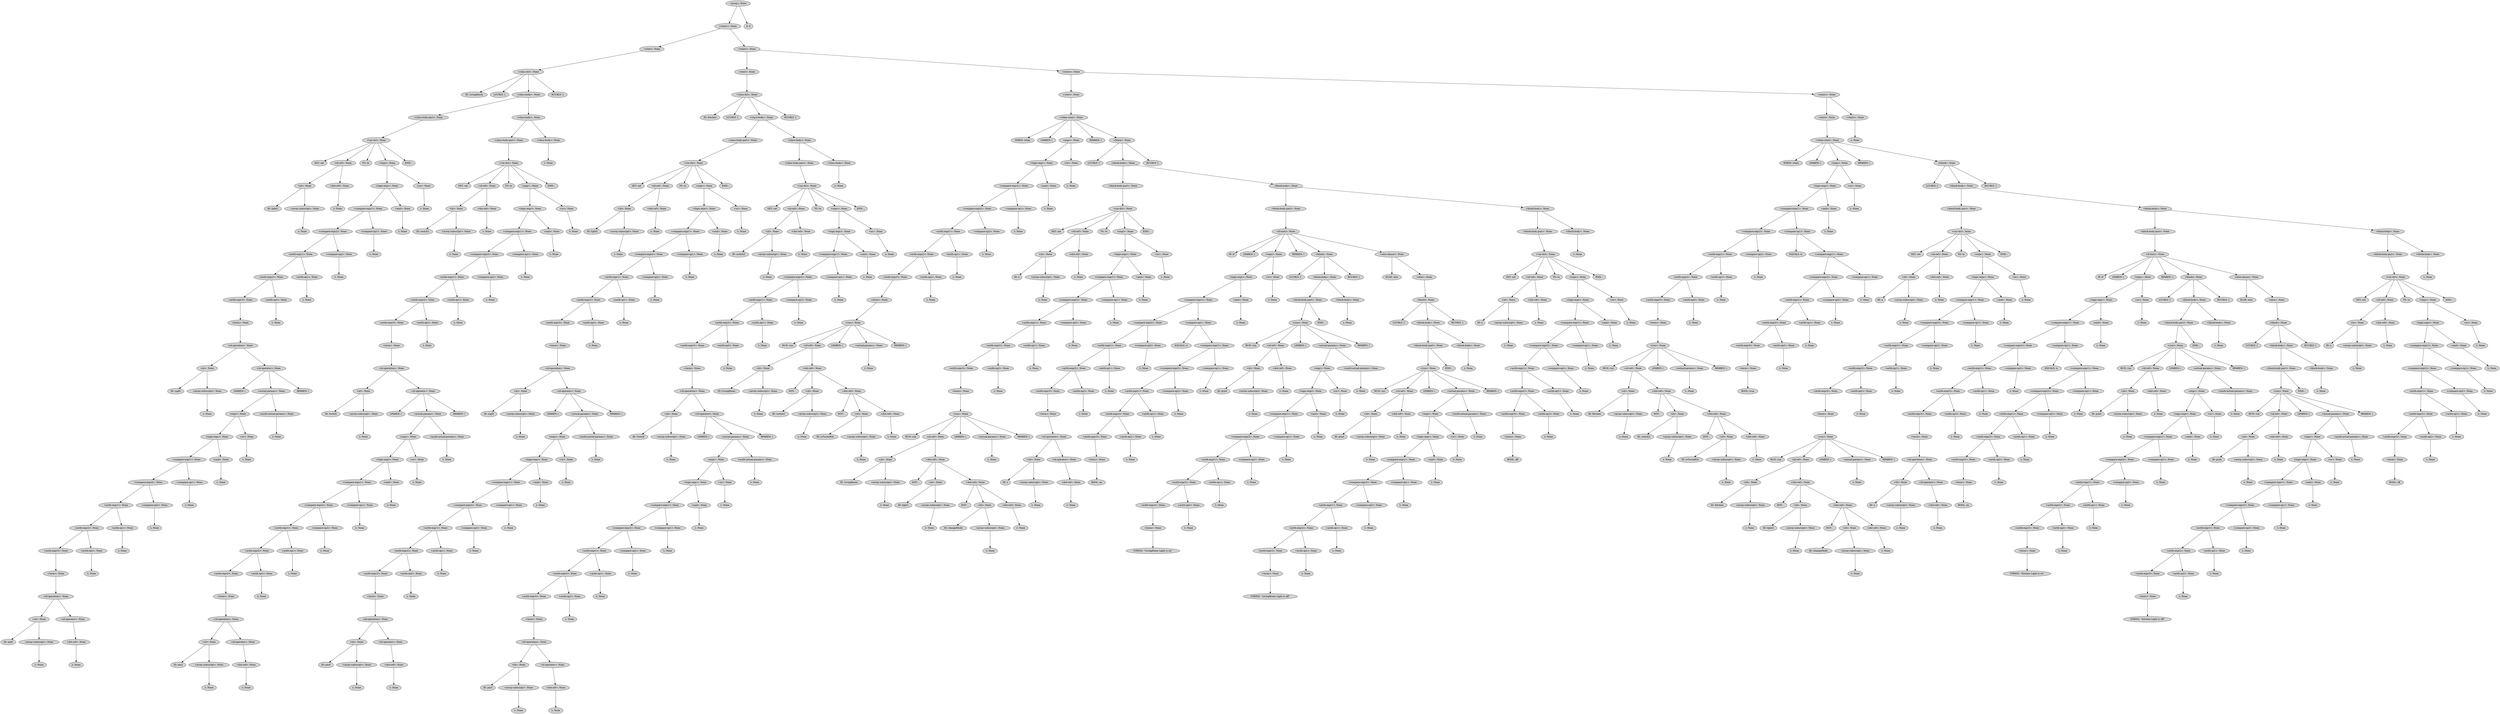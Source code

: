 digraph G {
	graph [ranksep=1.5 ratio=fill]
	node [style=filled]
	overlap=false
	3088857 [label="<prog>: None"]
	3088877 [label="<stmts>: None"]
	3088857 -> 3088877
	3088891 [label="<stmt>: None"]
	3088877 -> 3088891
	3088883 [label="<class-dcl>: None"]
	3088891 -> 3088883
	3088889 [label="ID: LivingRoom"]
	3088883 -> 3088889
	3088885 [label="LCURLY: {"]
	3088883 -> 3088885
	3088873 [label="<class-body>: None"]
	3088883 -> 3088873
	3090693 [label="<class-body-part>: None"]
	3088873 -> 3090693
	3090697 [label="<var-dcl>: None"]
	3090693 -> 3090697
	3090699 [label="SET: set"]
	3090697 -> 3090699
	3090701 [label="<id-ref>: None"]
	3090697 -> 3090701
	3090711 [label="<id>: None"]
	3090701 -> 3090711
	3090715 [label="ID: light1"]
	3090711 -> 3090715
	3090717 [label="<array-subscript>: None"]
	3090711 -> 3090717
	3090719 [label="λ: None"]
	3090717 -> 3090719
	3090713 [label="<dot-ref>: None"]
	3090701 -> 3090713
	3090721 [label="λ: None"]
	3090713 -> 3090721
	3090703 [label="TO: to"]
	3090697 -> 3090703
	3090705 [label="<expr>: None"]
	3090697 -> 3090705
	3090723 [label="<logic-expr>: None"]
	3090705 -> 3090723
	3090727 [label="<compare-expr1>: None"]
	3090723 -> 3090727
	3090731 [label="<compare-expr2>: None"]
	3090727 -> 3090731
	3090735 [label="<arith-expr1>: None"]
	3090731 -> 3090735
	3090739 [label="<arith-expr2>: None"]
	3090735 -> 3090739
	3090743 [label="<arith-expr3>: None"]
	3090739 -> 3090743
	3090747 [label="<term>: None"]
	3090743 -> 3090747
	3090749 [label="<id-operation>: None"]
	3090747 -> 3090749
	3090751 [label="<id>: None"]
	3090749 -> 3090751
	3090755 [label="ID: Light"]
	3090751 -> 3090755
	3090757 [label="<array-subscript>: None"]
	3090751 -> 3090757
	3090759 [label="λ: None"]
	3090757 -> 3090759
	3090753 [label="<id-operator>: None"]
	3090749 -> 3090753
	3090761 [label="LPAREN: ("]
	3090753 -> 3090761
	3090763 [label="<actual-params>: None"]
	3090753 -> 3090763
	3090767 [label="<expr>: None"]
	3090763 -> 3090767
	3090771 [label="<logic-expr>: None"]
	3090767 -> 3090771
	3090775 [label="<compare-expr1>: None"]
	3090771 -> 3090775
	3090779 [label="<compare-expr2>: None"]
	3090775 -> 3090779
	3090783 [label="<arith-expr1>: None"]
	3090779 -> 3090783
	3090787 [label="<arith-expr2>: None"]
	3090783 -> 3090787
	3090791 [label="<arith-expr3>: None"]
	3090787 -> 3090791
	3090795 [label="<term>: None"]
	3090791 -> 3090795
	3090797 [label="<id-operation>: None"]
	3090795 -> 3090797
	3090799 [label="<id>: None"]
	3090797 -> 3090799
	3090803 [label="ID: pin8"]
	3090799 -> 3090803
	3090805 [label="<array-subscript>: None"]
	3090799 -> 3090805
	3090807 [label="λ: None"]
	3090805 -> 3090807
	3090801 [label="<id-operator>: None"]
	3090797 -> 3090801
	3090809 [label="<dot-ref>: None"]
	3090801 -> 3090809
	3090811 [label="λ: None"]
	3090809 -> 3090811
	3090793 [label="<arith-op2>: None"]
	3090787 -> 3090793
	3090813 [label="λ: None"]
	3090793 -> 3090813
	3090789 [label="<arith-op1>: None"]
	3090783 -> 3090789
	3090815 [label="λ: None"]
	3090789 -> 3090815
	3090785 [label="<compare-op2>: None"]
	3090779 -> 3090785
	3090817 [label="λ: None"]
	3090785 -> 3090817
	3090781 [label="<compare-op1>: None"]
	3090775 -> 3090781
	3090819 [label="λ: None"]
	3090781 -> 3090819
	3090777 [label="<and>: None"]
	3090771 -> 3090777
	3090821 [label="λ: None"]
	3090777 -> 3090821
	3090773 [label="<or>: None"]
	3090767 -> 3090773
	3090823 [label="λ: None"]
	3090773 -> 3090823
	3090769 [label="<multi-actual-params>: None"]
	3090763 -> 3090769
	3090825 [label="λ: None"]
	3090769 -> 3090825
	3090765 [label="RPAREN: )"]
	3090753 -> 3090765
	3090745 [label="<arith-op2>: None"]
	3090739 -> 3090745
	3090827 [label="λ: None"]
	3090745 -> 3090827
	3090741 [label="<arith-op1>: None"]
	3090735 -> 3090741
	3090829 [label="λ: None"]
	3090741 -> 3090829
	3090737 [label="<compare-op2>: None"]
	3090731 -> 3090737
	3090831 [label="λ: None"]
	3090737 -> 3090831
	3090733 [label="<compare-op1>: None"]
	3090727 -> 3090733
	3090833 [label="λ: None"]
	3090733 -> 3090833
	3090729 [label="<and>: None"]
	3090723 -> 3090729
	3090835 [label="λ: None"]
	3090729 -> 3090835
	3090725 [label="<or>: None"]
	3090705 -> 3090725
	3090837 [label="λ: None"]
	3090725 -> 3090837
	3090707 [label="END: ;"]
	3090697 -> 3090707
	3090695 [label="<class-body>: None"]
	3088873 -> 3090695
	3090839 [label="<class-body-part>: None"]
	3090695 -> 3090839
	3090843 [label="<var-dcl>: None"]
	3090839 -> 3090843
	3090845 [label="SET: set"]
	3090843 -> 3090845
	3090847 [label="<id-ref>: None"]
	3090843 -> 3090847
	3090857 [label="<id>: None"]
	3090847 -> 3090857
	3090861 [label="ID: switch1"]
	3090857 -> 3090861
	3090863 [label="<array-subscript>: None"]
	3090857 -> 3090863
	3090865 [label="λ: None"]
	3090863 -> 3090865
	3090859 [label="<dot-ref>: None"]
	3090847 -> 3090859
	3090867 [label="λ: None"]
	3090859 -> 3090867
	3090849 [label="TO: to"]
	3090843 -> 3090849
	3090851 [label="<expr>: None"]
	3090843 -> 3090851
	3090869 [label="<logic-expr>: None"]
	3090851 -> 3090869
	3090873 [label="<compare-expr1>: None"]
	3090869 -> 3090873
	3090877 [label="<compare-expr2>: None"]
	3090873 -> 3090877
	3090881 [label="<arith-expr1>: None"]
	3090877 -> 3090881
	3090885 [label="<arith-expr2>: None"]
	3090881 -> 3090885
	3090889 [label="<arith-expr3>: None"]
	3090885 -> 3090889
	3090893 [label="<term>: None"]
	3090889 -> 3090893
	3090895 [label="<id-operation>: None"]
	3090893 -> 3090895
	3090897 [label="<id>: None"]
	3090895 -> 3090897
	3090901 [label="ID: Switch"]
	3090897 -> 3090901
	3090903 [label="<array-subscript>: None"]
	3090897 -> 3090903
	3090905 [label="λ: None"]
	3090903 -> 3090905
	3090899 [label="<id-operator>: None"]
	3090895 -> 3090899
	3090907 [label="LPAREN: ("]
	3090899 -> 3090907
	3090909 [label="<actual-params>: None"]
	3090899 -> 3090909
	3090913 [label="<expr>: None"]
	3090909 -> 3090913
	3090917 [label="<logic-expr>: None"]
	3090913 -> 3090917
	3090921 [label="<compare-expr1>: None"]
	3090917 -> 3090921
	3090925 [label="<compare-expr2>: None"]
	3090921 -> 3090925
	3090929 [label="<arith-expr1>: None"]
	3090925 -> 3090929
	3090933 [label="<arith-expr2>: None"]
	3090929 -> 3090933
	3090937 [label="<arith-expr3>: None"]
	3090933 -> 3090937
	3090941 [label="<term>: None"]
	3090937 -> 3090941
	3090943 [label="<id-operation>: None"]
	3090941 -> 3090943
	3092483 [label="<id>: None"]
	3090943 -> 3092483
	3092487 [label="ID: pin2"]
	3092483 -> 3092487
	3092489 [label="<array-subscript>: None"]
	3092483 -> 3092489
	3092491 [label="λ: None"]
	3092489 -> 3092491
	3092485 [label="<id-operator>: None"]
	3090943 -> 3092485
	3092493 [label="<dot-ref>: None"]
	3092485 -> 3092493
	3092495 [label="λ: None"]
	3092493 -> 3092495
	3090939 [label="<arith-op2>: None"]
	3090933 -> 3090939
	3092497 [label="λ: None"]
	3090939 -> 3092497
	3090935 [label="<arith-op1>: None"]
	3090929 -> 3090935
	3092499 [label="λ: None"]
	3090935 -> 3092499
	3090931 [label="<compare-op2>: None"]
	3090925 -> 3090931
	3092501 [label="λ: None"]
	3090931 -> 3092501
	3090927 [label="<compare-op1>: None"]
	3090921 -> 3090927
	3092503 [label="λ: None"]
	3090927 -> 3092503
	3090923 [label="<and>: None"]
	3090917 -> 3090923
	3092505 [label="λ: None"]
	3090923 -> 3092505
	3090919 [label="<or>: None"]
	3090913 -> 3090919
	3092507 [label="λ: None"]
	3090919 -> 3092507
	3090915 [label="<multi-actual-params>: None"]
	3090909 -> 3090915
	3092509 [label="λ: None"]
	3090915 -> 3092509
	3090911 [label="RPAREN: )"]
	3090899 -> 3090911
	3090891 [label="<arith-op2>: None"]
	3090885 -> 3090891
	3092511 [label="λ: None"]
	3090891 -> 3092511
	3090887 [label="<arith-op1>: None"]
	3090881 -> 3090887
	3092513 [label="λ: None"]
	3090887 -> 3092513
	3090883 [label="<compare-op2>: None"]
	3090877 -> 3090883
	3092515 [label="λ: None"]
	3090883 -> 3092515
	3090879 [label="<compare-op1>: None"]
	3090873 -> 3090879
	3092517 [label="λ: None"]
	3090879 -> 3092517
	3090875 [label="<and>: None"]
	3090869 -> 3090875
	3092519 [label="λ: None"]
	3090875 -> 3092519
	3090871 [label="<or>: None"]
	3090851 -> 3090871
	3092521 [label="λ: None"]
	3090871 -> 3092521
	3090853 [label="END: ;"]
	3090843 -> 3090853
	3090841 [label="<class-body>: None"]
	3090695 -> 3090841
	3092523 [label="λ: None"]
	3090841 -> 3092523
	3090691 [label="RCURLY: }"]
	3088883 -> 3090691
	3088871 [label="<stmts>: None"]
	3088877 -> 3088871
	3092525 [label="<stmt>: None"]
	3088871 -> 3092525
	3092529 [label="<class-dcl>: None"]
	3092525 -> 3092529
	3092531 [label="ID: Kitchen"]
	3092529 -> 3092531
	3092533 [label="LCURLY: {"]
	3092529 -> 3092533
	3092535 [label="<class-body>: None"]
	3092529 -> 3092535
	3092539 [label="<class-body-part>: None"]
	3092535 -> 3092539
	3092543 [label="<var-dcl>: None"]
	3092539 -> 3092543
	3092545 [label="SET: set"]
	3092543 -> 3092545
	3092547 [label="<id-ref>: None"]
	3092543 -> 3092547
	3092557 [label="<id>: None"]
	3092547 -> 3092557
	3092561 [label="ID: light2"]
	3092557 -> 3092561
	3092563 [label="<array-subscript>: None"]
	3092557 -> 3092563
	3092565 [label="λ: None"]
	3092563 -> 3092565
	3092559 [label="<dot-ref>: None"]
	3092547 -> 3092559
	3092567 [label="λ: None"]
	3092559 -> 3092567
	3092549 [label="TO: to"]
	3092543 -> 3092549
	3092551 [label="<expr>: None"]
	3092543 -> 3092551
	3092569 [label="<logic-expr>: None"]
	3092551 -> 3092569
	3092573 [label="<compare-expr1>: None"]
	3092569 -> 3092573
	3092577 [label="<compare-expr2>: None"]
	3092573 -> 3092577
	3092581 [label="<arith-expr1>: None"]
	3092577 -> 3092581
	3092585 [label="<arith-expr2>: None"]
	3092581 -> 3092585
	3092589 [label="<arith-expr3>: None"]
	3092585 -> 3092589
	3092593 [label="<term>: None"]
	3092589 -> 3092593
	3092595 [label="<id-operation>: None"]
	3092593 -> 3092595
	3092597 [label="<id>: None"]
	3092595 -> 3092597
	3092601 [label="ID: Light"]
	3092597 -> 3092601
	3092603 [label="<array-subscript>: None"]
	3092597 -> 3092603
	3092605 [label="λ: None"]
	3092603 -> 3092605
	3092599 [label="<id-operator>: None"]
	3092595 -> 3092599
	3092607 [label="LPAREN: ("]
	3092599 -> 3092607
	3092609 [label="<actual-params>: None"]
	3092599 -> 3092609
	3092613 [label="<expr>: None"]
	3092609 -> 3092613
	3092617 [label="<logic-expr>: None"]
	3092613 -> 3092617
	3092621 [label="<compare-expr1>: None"]
	3092617 -> 3092621
	3092625 [label="<compare-expr2>: None"]
	3092621 -> 3092625
	3092629 [label="<arith-expr1>: None"]
	3092625 -> 3092629
	3092633 [label="<arith-expr2>: None"]
	3092629 -> 3092633
	3092637 [label="<arith-expr3>: None"]
	3092633 -> 3092637
	3092641 [label="<term>: None"]
	3092637 -> 3092641
	3092643 [label="<id-operation>: None"]
	3092641 -> 3092643
	3092645 [label="<id>: None"]
	3092643 -> 3092645
	3092649 [label="ID: pin9"]
	3092645 -> 3092649
	3092651 [label="<array-subscript>: None"]
	3092645 -> 3092651
	3092653 [label="λ: None"]
	3092651 -> 3092653
	3092647 [label="<id-operator>: None"]
	3092643 -> 3092647
	3092655 [label="<dot-ref>: None"]
	3092647 -> 3092655
	3092657 [label="λ: None"]
	3092655 -> 3092657
	3092639 [label="<arith-op2>: None"]
	3092633 -> 3092639
	3092659 [label="λ: None"]
	3092639 -> 3092659
	3092635 [label="<arith-op1>: None"]
	3092629 -> 3092635
	3092661 [label="λ: None"]
	3092635 -> 3092661
	3092631 [label="<compare-op2>: None"]
	3092625 -> 3092631
	3092663 [label="λ: None"]
	3092631 -> 3092663
	3092627 [label="<compare-op1>: None"]
	3092621 -> 3092627
	3092665 [label="λ: None"]
	3092627 -> 3092665
	3092623 [label="<and>: None"]
	3092617 -> 3092623
	3092667 [label="λ: None"]
	3092623 -> 3092667
	3092619 [label="<or>: None"]
	3092613 -> 3092619
	3092669 [label="λ: None"]
	3092619 -> 3092669
	3092615 [label="<multi-actual-params>: None"]
	3092609 -> 3092615
	3092671 [label="λ: None"]
	3092615 -> 3092671
	3092611 [label="RPAREN: )"]
	3092599 -> 3092611
	3092591 [label="<arith-op2>: None"]
	3092585 -> 3092591
	3092673 [label="λ: None"]
	3092591 -> 3092673
	3092587 [label="<arith-op1>: None"]
	3092581 -> 3092587
	3092675 [label="λ: None"]
	3092587 -> 3092675
	3092583 [label="<compare-op2>: None"]
	3092577 -> 3092583
	3092677 [label="λ: None"]
	3092583 -> 3092677
	3092579 [label="<compare-op1>: None"]
	3092573 -> 3092579
	3092679 [label="λ: None"]
	3092579 -> 3092679
	3092575 [label="<and>: None"]
	3092569 -> 3092575
	3092681 [label="λ: None"]
	3092575 -> 3092681
	3092571 [label="<or>: None"]
	3092551 -> 3092571
	3092683 [label="λ: None"]
	3092571 -> 3092683
	3092553 [label="END: ;"]
	3092543 -> 3092553
	3092541 [label="<class-body>: None"]
	3092535 -> 3092541
	3092685 [label="<class-body-part>: None"]
	3092541 -> 3092685
	3092689 [label="<var-dcl>: None"]
	3092685 -> 3092689
	3092691 [label="SET: set"]
	3092689 -> 3092691
	3092693 [label="<id-ref>: None"]
	3092689 -> 3092693
	3092703 [label="<id>: None"]
	3092693 -> 3092703
	3092707 [label="ID: switch2"]
	3092703 -> 3092707
	3092709 [label="<array-subscript>: None"]
	3092703 -> 3092709
	3092711 [label="λ: None"]
	3092709 -> 3092711
	3092705 [label="<dot-ref>: None"]
	3092693 -> 3092705
	3092713 [label="λ: None"]
	3092705 -> 3092713
	3092695 [label="TO: to"]
	3092689 -> 3092695
	3092697 [label="<expr>: None"]
	3092689 -> 3092697
	3092715 [label="<logic-expr>: None"]
	3092697 -> 3092715
	3092719 [label="<compare-expr1>: None"]
	3092715 -> 3092719
	3092723 [label="<compare-expr2>: None"]
	3092719 -> 3092723
	3092727 [label="<arith-expr1>: None"]
	3092723 -> 3092727
	3092731 [label="<arith-expr2>: None"]
	3092727 -> 3092731
	3092735 [label="<arith-expr3>: None"]
	3092731 -> 3092735
	3093765 [label="<term>: None"]
	3092735 -> 3093765
	3093767 [label="<id-operation>: None"]
	3093765 -> 3093767
	3093769 [label="<id>: None"]
	3093767 -> 3093769
	3093773 [label="ID: Switch"]
	3093769 -> 3093773
	3093775 [label="<array-subscript>: None"]
	3093769 -> 3093775
	3093777 [label="λ: None"]
	3093775 -> 3093777
	3093771 [label="<id-operator>: None"]
	3093767 -> 3093771
	3093779 [label="LPAREN: ("]
	3093771 -> 3093779
	3093781 [label="<actual-params>: None"]
	3093771 -> 3093781
	3093785 [label="<expr>: None"]
	3093781 -> 3093785
	3093789 [label="<logic-expr>: None"]
	3093785 -> 3093789
	3093793 [label="<compare-expr1>: None"]
	3093789 -> 3093793
	3093797 [label="<compare-expr2>: None"]
	3093793 -> 3093797
	3093801 [label="<arith-expr1>: None"]
	3093797 -> 3093801
	3093805 [label="<arith-expr2>: None"]
	3093801 -> 3093805
	3093809 [label="<arith-expr3>: None"]
	3093805 -> 3093809
	3093813 [label="<term>: None"]
	3093809 -> 3093813
	3093815 [label="<id-operation>: None"]
	3093813 -> 3093815
	3093817 [label="<id>: None"]
	3093815 -> 3093817
	3093821 [label="ID: pin3"]
	3093817 -> 3093821
	3093823 [label="<array-subscript>: None"]
	3093817 -> 3093823
	3093825 [label="λ: None"]
	3093823 -> 3093825
	3093819 [label="<id-operator>: None"]
	3093815 -> 3093819
	3093827 [label="<dot-ref>: None"]
	3093819 -> 3093827
	3093829 [label="λ: None"]
	3093827 -> 3093829
	3093811 [label="<arith-op2>: None"]
	3093805 -> 3093811
	3093831 [label="λ: None"]
	3093811 -> 3093831
	3093807 [label="<arith-op1>: None"]
	3093801 -> 3093807
	3093833 [label="λ: None"]
	3093807 -> 3093833
	3093803 [label="<compare-op2>: None"]
	3093797 -> 3093803
	3093835 [label="λ: None"]
	3093803 -> 3093835
	3093799 [label="<compare-op1>: None"]
	3093793 -> 3093799
	3093837 [label="λ: None"]
	3093799 -> 3093837
	3093795 [label="<and>: None"]
	3093789 -> 3093795
	3093839 [label="λ: None"]
	3093795 -> 3093839
	3093791 [label="<or>: None"]
	3093785 -> 3093791
	3093841 [label="λ: None"]
	3093791 -> 3093841
	3093787 [label="<multi-actual-params>: None"]
	3093781 -> 3093787
	3093843 [label="λ: None"]
	3093787 -> 3093843
	3093783 [label="RPAREN: )"]
	3093771 -> 3093783
	3093763 [label="<arith-op2>: None"]
	3092731 -> 3093763
	3093845 [label="λ: None"]
	3093763 -> 3093845
	3092733 [label="<arith-op1>: None"]
	3092727 -> 3092733
	3093847 [label="λ: None"]
	3092733 -> 3093847
	3092729 [label="<compare-op2>: None"]
	3092723 -> 3092729
	3093849 [label="λ: None"]
	3092729 -> 3093849
	3092725 [label="<compare-op1>: None"]
	3092719 -> 3092725
	3093851 [label="λ: None"]
	3092725 -> 3093851
	3092721 [label="<and>: None"]
	3092715 -> 3092721
	3093853 [label="λ: None"]
	3092721 -> 3093853
	3092717 [label="<or>: None"]
	3092697 -> 3092717
	3093855 [label="λ: None"]
	3092717 -> 3093855
	3092699 [label="END: ;"]
	3092689 -> 3092699
	3092687 [label="<class-body>: None"]
	3092541 -> 3092687
	3093857 [label="λ: None"]
	3092687 -> 3093857
	3092537 [label="RCURLY: }"]
	3092529 -> 3092537
	3092527 [label="<stmts>: None"]
	3088871 -> 3092527
	3093859 [label="<stmt>: None"]
	3092527 -> 3093859
	3093863 [label="<when-stmt>: None"]
	3093859 -> 3093863
	3093865 [label="WHEN: when"]
	3093863 -> 3093865
	3093867 [label="LPAREN: ("]
	3093863 -> 3093867
	3093869 [label="<expr>: None"]
	3093863 -> 3093869
	3093877 [label="<logic-expr>: None"]
	3093869 -> 3093877
	3093881 [label="<compare-expr1>: None"]
	3093877 -> 3093881
	3093885 [label="<compare-expr2>: None"]
	3093881 -> 3093885
	3093889 [label="<arith-expr1>: None"]
	3093885 -> 3093889
	3093893 [label="<arith-expr2>: None"]
	3093889 -> 3093893
	3093897 [label="<arith-expr3>: None"]
	3093893 -> 3093897
	3093901 [label="<term>: None"]
	3093897 -> 3093901
	3093903 [label="<run>: None"]
	3093901 -> 3093903
	3093905 [label="RUN: run"]
	3093903 -> 3093905
	3093907 [label="<id-ref>: None"]
	3093903 -> 3093907
	3093917 [label="<id>: None"]
	3093907 -> 3093917
	3093921 [label="ID: LivingRoom"]
	3093917 -> 3093921
	3093923 [label="<array-subscript>: None"]
	3093917 -> 3093923
	3093925 [label="λ: None"]
	3093923 -> 3093925
	3093919 [label="<dot-ref>: None"]
	3093907 -> 3093919
	3093927 [label="DOT: ."]
	3093919 -> 3093927
	3093929 [label="<id>: None"]
	3093919 -> 3093929
	3093933 [label="ID: switch1"]
	3093929 -> 3093933
	3093935 [label="<array-subscript>: None"]
	3093929 -> 3093935
	3093937 [label="λ: None"]
	3093935 -> 3093937
	3093931 [label="<dot-ref>: None"]
	3093919 -> 3093931
	3093939 [label="DOT: ."]
	3093931 -> 3093939
	3093941 [label="<id>: None"]
	3093931 -> 3093941
	3093945 [label="ID: isTurnedOn"]
	3093941 -> 3093945
	3093947 [label="<array-subscript>: None"]
	3093941 -> 3093947
	3093949 [label="λ: None"]
	3093947 -> 3093949
	3093943 [label="<dot-ref>: None"]
	3093931 -> 3093943
	3093951 [label="λ: None"]
	3093943 -> 3093951
	3093909 [label="LPAREN: ("]
	3093903 -> 3093909
	3093911 [label="<actual-params>: None"]
	3093903 -> 3093911
	3093953 [label="λ: None"]
	3093911 -> 3093953
	3093913 [label="RPAREN: )"]
	3093903 -> 3093913
	3093899 [label="<arith-op2>: None"]
	3093893 -> 3093899
	3093955 [label="λ: None"]
	3093899 -> 3093955
	3093895 [label="<arith-op1>: None"]
	3093889 -> 3093895
	3093957 [label="λ: None"]
	3093895 -> 3093957
	3093891 [label="<compare-op2>: None"]
	3093885 -> 3093891
	3093959 [label="λ: None"]
	3093891 -> 3093959
	3093887 [label="<compare-op1>: None"]
	3093881 -> 3093887
	3093961 [label="λ: None"]
	3093887 -> 3093961
	3093883 [label="<and>: None"]
	3093877 -> 3093883
	3093963 [label="λ: None"]
	3093883 -> 3093963
	3093879 [label="<or>: None"]
	3093869 -> 3093879
	3093965 [label="λ: None"]
	3093879 -> 3093965
	3093871 [label="RPAREN: )"]
	3093863 -> 3093871
	3093873 [label="<block>: None"]
	3093863 -> 3093873
	3093967 [label="LCURLY: {"]
	3093873 -> 3093967
	3093969 [label="<block-body>: None"]
	3093873 -> 3093969
	3093973 [label="<block-body-part>: None"]
	3093969 -> 3093973
	3093977 [label="<var-dcl>: None"]
	3093973 -> 3093977
	3093979 [label="SET: set"]
	3093977 -> 3093979
	3093981 [label="<id-ref>: None"]
	3093977 -> 3093981
	3093991 [label="<id>: None"]
	3093981 -> 3093991
	3093995 [label="ID: x"]
	3093991 -> 3093995
	3093997 [label="<array-subscript>: None"]
	3093991 -> 3093997
	3093999 [label="λ: None"]
	3093997 -> 3093999
	3093993 [label="<dot-ref>: None"]
	3093981 -> 3093993
	3094001 [label="λ: None"]
	3093993 -> 3094001
	3093983 [label="TO: to"]
	3093977 -> 3093983
	3093985 [label="<expr>: None"]
	3093977 -> 3093985
	3094003 [label="<logic-expr>: None"]
	3093985 -> 3094003
	3094007 [label="<compare-expr1>: None"]
	3094003 -> 3094007
	3094011 [label="<compare-expr2>: None"]
	3094007 -> 3094011
	3094015 [label="<arith-expr1>: None"]
	3094011 -> 3094015
	3095301 [label="<arith-expr2>: None"]
	3094015 -> 3095301
	3095305 [label="<arith-expr3>: None"]
	3095301 -> 3095305
	3095309 [label="<term>: None"]
	3095305 -> 3095309
	3095311 [label="<run>: None"]
	3095309 -> 3095311
	3095313 [label="RUN: run"]
	3095311 -> 3095313
	3095315 [label="<id-ref>: None"]
	3095311 -> 3095315
	3095325 [label="<id>: None"]
	3095315 -> 3095325
	3095329 [label="ID: LivingRoom"]
	3095325 -> 3095329
	3095331 [label="<array-subscript>: None"]
	3095325 -> 3095331
	3095333 [label="λ: None"]
	3095331 -> 3095333
	3095327 [label="<dot-ref>: None"]
	3095315 -> 3095327
	3095335 [label="DOT: ."]
	3095327 -> 3095335
	3095337 [label="<id>: None"]
	3095327 -> 3095337
	3095341 [label="ID: light1"]
	3095337 -> 3095341
	3095343 [label="<array-subscript>: None"]
	3095337 -> 3095343
	3095345 [label="λ: None"]
	3095343 -> 3095345
	3095339 [label="<dot-ref>: None"]
	3095327 -> 3095339
	3095347 [label="DOT: ."]
	3095339 -> 3095347
	3095349 [label="<id>: None"]
	3095339 -> 3095349
	3095353 [label="ID: changeMode"]
	3095349 -> 3095353
	3095355 [label="<array-subscript>: None"]
	3095349 -> 3095355
	3095357 [label="λ: None"]
	3095355 -> 3095357
	3095351 [label="<dot-ref>: None"]
	3095339 -> 3095351
	3095359 [label="λ: None"]
	3095351 -> 3095359
	3095317 [label="LPAREN: ("]
	3095311 -> 3095317
	3095319 [label="<actual-params>: None"]
	3095311 -> 3095319
	3095361 [label="λ: None"]
	3095319 -> 3095361
	3095321 [label="RPAREN: )"]
	3095311 -> 3095321
	3095307 [label="<arith-op2>: None"]
	3095301 -> 3095307
	3095363 [label="λ: None"]
	3095307 -> 3095363
	3095303 [label="<arith-op1>: None"]
	3094015 -> 3095303
	3095365 [label="λ: None"]
	3095303 -> 3095365
	3095299 [label="<compare-op2>: None"]
	3094011 -> 3095299
	3095367 [label="λ: None"]
	3095299 -> 3095367
	3094013 [label="<compare-op1>: None"]
	3094007 -> 3094013
	3095369 [label="λ: None"]
	3094013 -> 3095369
	3094009 [label="<and>: None"]
	3094003 -> 3094009
	3095371 [label="λ: None"]
	3094009 -> 3095371
	3094005 [label="<or>: None"]
	3093985 -> 3094005
	3095373 [label="λ: None"]
	3094005 -> 3095373
	3093987 [label="END: ;"]
	3093977 -> 3093987
	3093975 [label="<block-body>: None"]
	3093969 -> 3093975
	3095375 [label="<block-body-part>: None"]
	3093975 -> 3095375
	3095379 [label="<if-stmt>: None"]
	3095375 -> 3095379
	3095381 [label="IF: if"]
	3095379 -> 3095381
	3095383 [label="LPAREN: ("]
	3095379 -> 3095383
	3095385 [label="<expr>: None"]
	3095379 -> 3095385
	3095395 [label="<logic-expr>: None"]
	3095385 -> 3095395
	3095399 [label="<compare-expr1>: None"]
	3095395 -> 3095399
	3095403 [label="<compare-expr2>: None"]
	3095399 -> 3095403
	3095407 [label="<arith-expr1>: None"]
	3095403 -> 3095407
	3095411 [label="<arith-expr2>: None"]
	3095407 -> 3095411
	3095415 [label="<arith-expr3>: None"]
	3095411 -> 3095415
	3095419 [label="<term>: None"]
	3095415 -> 3095419
	3095421 [label="<id-operation>: None"]
	3095419 -> 3095421
	3095423 [label="<id>: None"]
	3095421 -> 3095423
	3095427 [label="ID: x"]
	3095423 -> 3095427
	3095429 [label="<array-subscript>: None"]
	3095423 -> 3095429
	3095431 [label="λ: None"]
	3095429 -> 3095431
	3095425 [label="<id-operator>: None"]
	3095421 -> 3095425
	3095433 [label="<dot-ref>: None"]
	3095425 -> 3095433
	3095435 [label="λ: None"]
	3095433 -> 3095435
	3095417 [label="<arith-op2>: None"]
	3095411 -> 3095417
	3095437 [label="λ: None"]
	3095417 -> 3095437
	3095413 [label="<arith-op1>: None"]
	3095407 -> 3095413
	3095439 [label="λ: None"]
	3095413 -> 3095439
	3095409 [label="<compare-op2>: None"]
	3095403 -> 3095409
	3095441 [label="λ: None"]
	3095409 -> 3095441
	3095405 [label="<compare-op1>: None"]
	3095399 -> 3095405
	3095443 [label="EQUALS: is"]
	3095405 -> 3095443
	3095445 [label="<compare-expr1>: None"]
	3095405 -> 3095445
	3095447 [label="<compare-expr2>: None"]
	3095445 -> 3095447
	3095451 [label="<arith-expr1>: None"]
	3095447 -> 3095451
	3095455 [label="<arith-expr2>: None"]
	3095451 -> 3095455
	3095459 [label="<arith-expr3>: None"]
	3095455 -> 3095459
	3095463 [label="<term>: None"]
	3095459 -> 3095463
	3095465 [label="BOOL: on"]
	3095463 -> 3095465
	3095461 [label="<arith-op2>: None"]
	3095455 -> 3095461
	3095467 [label="λ: None"]
	3095461 -> 3095467
	3095457 [label="<arith-op1>: None"]
	3095451 -> 3095457
	3095469 [label="λ: None"]
	3095457 -> 3095469
	3095453 [label="<compare-op2>: None"]
	3095447 -> 3095453
	3095471 [label="λ: None"]
	3095453 -> 3095471
	3095449 [label="<compare-op1>: None"]
	3095445 -> 3095449
	3095473 [label="λ: None"]
	3095449 -> 3095473
	3095401 [label="<and>: None"]
	3095395 -> 3095401
	3095475 [label="λ: None"]
	3095401 -> 3095475
	3095397 [label="<or>: None"]
	3095385 -> 3095397
	3095477 [label="λ: None"]
	3095397 -> 3095477
	3095387 [label="RPAREN: )"]
	3095379 -> 3095387
	3095389 [label="<block>: None"]
	3095379 -> 3095389
	3095479 [label="LCURLY: {"]
	3095389 -> 3095479
	3095481 [label="<block-body>: None"]
	3095389 -> 3095481
	3095485 [label="<block-body-part>: None"]
	3095481 -> 3095485
	3095489 [label="<run>: None"]
	3095485 -> 3095489
	3095493 [label="RUN: run"]
	3095489 -> 3095493
	3095495 [label="<id-ref>: None"]
	3095489 -> 3095495
	3095505 [label="<id>: None"]
	3095495 -> 3095505
	3095509 [label="ID: print"]
	3095505 -> 3095509
	3095511 [label="<array-subscript>: None"]
	3095505 -> 3095511
	3095513 [label="λ: None"]
	3095511 -> 3095513
	3095507 [label="<dot-ref>: None"]
	3095495 -> 3095507
	3095515 [label="λ: None"]
	3095507 -> 3095515
	3095497 [label="LPAREN: ("]
	3095489 -> 3095497
	3095499 [label="<actual-params>: None"]
	3095489 -> 3095499
	3095517 [label="<expr>: None"]
	3095499 -> 3095517
	3095521 [label="<logic-expr>: None"]
	3095517 -> 3095521
	3095525 [label="<compare-expr1>: None"]
	3095521 -> 3095525
	3095529 [label="<compare-expr2>: None"]
	3095525 -> 3095529
	3095533 [label="<arith-expr1>: None"]
	3095529 -> 3095533
	3095537 [label="<arith-expr2>: None"]
	3095533 -> 3095537
	3095541 [label="<arith-expr3>: None"]
	3095537 -> 3095541
	3095545 [label="<term>: None"]
	3095541 -> 3095545
	3095547 [label="STRING: \"LivingRoom Light is on\""]
	3095545 -> 3095547
	3095543 [label="<arith-op2>: None"]
	3095537 -> 3095543
	3095549 [label="λ: None"]
	3095543 -> 3095549
	3095539 [label="<arith-op1>: None"]
	3095533 -> 3095539
	3095551 [label="λ: None"]
	3095539 -> 3095551
	3095535 [label="<compare-op2>: None"]
	3095529 -> 3095535
	3096323 [label="λ: None"]
	3095535 -> 3096323
	3095531 [label="<compare-op1>: None"]
	3095525 -> 3095531
	3096325 [label="λ: None"]
	3095531 -> 3096325
	3095527 [label="<and>: None"]
	3095521 -> 3095527
	3096327 [label="λ: None"]
	3095527 -> 3096327
	3095523 [label="<or>: None"]
	3095517 -> 3095523
	3096329 [label="λ: None"]
	3095523 -> 3096329
	3095519 [label="<multi-actual-params>: None"]
	3095499 -> 3095519
	3096331 [label="λ: None"]
	3095519 -> 3096331
	3095501 [label="RPAREN: )"]
	3095489 -> 3095501
	3095491 [label="END: ;"]
	3095485 -> 3095491
	3095487 [label="<block-body>: None"]
	3095481 -> 3095487
	3096333 [label="λ: None"]
	3095487 -> 3096333
	3095483 [label="RCURLY: }"]
	3095389 -> 3095483
	3095393 [label="<else-clause>: None"]
	3095379 -> 3095393
	3096335 [label="ELSE: else"]
	3095393 -> 3096335
	3096337 [label="<else>: None"]
	3095393 -> 3096337
	3096339 [label="<block>: None"]
	3096337 -> 3096339
	3096341 [label="LCURLY: {"]
	3096339 -> 3096341
	3096343 [label="<block-body>: None"]
	3096339 -> 3096343
	3096347 [label="<block-body-part>: None"]
	3096343 -> 3096347
	3096351 [label="<run>: None"]
	3096347 -> 3096351
	3096355 [label="RUN: run"]
	3096351 -> 3096355
	3096357 [label="<id-ref>: None"]
	3096351 -> 3096357
	3096367 [label="<id>: None"]
	3096357 -> 3096367
	3096371 [label="ID: print"]
	3096367 -> 3096371
	3096373 [label="<array-subscript>: None"]
	3096367 -> 3096373
	3096375 [label="λ: None"]
	3096373 -> 3096375
	3096369 [label="<dot-ref>: None"]
	3096357 -> 3096369
	3096377 [label="λ: None"]
	3096369 -> 3096377
	3096359 [label="LPAREN: ("]
	3096351 -> 3096359
	3096361 [label="<actual-params>: None"]
	3096351 -> 3096361
	3096379 [label="<expr>: None"]
	3096361 -> 3096379
	3096383 [label="<logic-expr>: None"]
	3096379 -> 3096383
	3096387 [label="<compare-expr1>: None"]
	3096383 -> 3096387
	3096391 [label="<compare-expr2>: None"]
	3096387 -> 3096391
	3096395 [label="<arith-expr1>: None"]
	3096391 -> 3096395
	3096399 [label="<arith-expr2>: None"]
	3096395 -> 3096399
	3096403 [label="<arith-expr3>: None"]
	3096399 -> 3096403
	3096407 [label="<term>: None"]
	3096403 -> 3096407
	3096409 [label="STRING: \"LivingRoom Light is off\""]
	3096407 -> 3096409
	3096405 [label="<arith-op2>: None"]
	3096399 -> 3096405
	3096411 [label="λ: None"]
	3096405 -> 3096411
	3096401 [label="<arith-op1>: None"]
	3096395 -> 3096401
	3096413 [label="λ: None"]
	3096401 -> 3096413
	3096397 [label="<compare-op2>: None"]
	3096391 -> 3096397
	3096415 [label="λ: None"]
	3096397 -> 3096415
	3096393 [label="<compare-op1>: None"]
	3096387 -> 3096393
	3096417 [label="λ: None"]
	3096393 -> 3096417
	3096389 [label="<and>: None"]
	3096383 -> 3096389
	3096419 [label="λ: None"]
	3096389 -> 3096419
	3096385 [label="<or>: None"]
	3096379 -> 3096385
	3096421 [label="λ: None"]
	3096385 -> 3096421
	3096381 [label="<multi-actual-params>: None"]
	3096361 -> 3096381
	3096423 [label="λ: None"]
	3096381 -> 3096423
	3096363 [label="RPAREN: )"]
	3096351 -> 3096363
	3096353 [label="END: ;"]
	3096347 -> 3096353
	3096349 [label="<block-body>: None"]
	3096343 -> 3096349
	3096425 [label="λ: None"]
	3096349 -> 3096425
	3096345 [label="RCURLY: }"]
	3096339 -> 3096345
	3095377 [label="<block-body>: None"]
	3093975 -> 3095377
	3096427 [label="<block-body-part>: None"]
	3095377 -> 3096427
	3096431 [label="<var-dcl>: None"]
	3096427 -> 3096431
	3096433 [label="SET: set"]
	3096431 -> 3096433
	3096435 [label="<id-ref>: None"]
	3096431 -> 3096435
	3096445 [label="<id>: None"]
	3096435 -> 3096445
	3096449 [label="ID: x"]
	3096445 -> 3096449
	3096451 [label="<array-subscript>: None"]
	3096445 -> 3096451
	3096453 [label="λ: None"]
	3096451 -> 3096453
	3096447 [label="<dot-ref>: None"]
	3096435 -> 3096447
	3096455 [label="λ: None"]
	3096447 -> 3096455
	3096437 [label="TO: to"]
	3096431 -> 3096437
	3096439 [label="<expr>: None"]
	3096431 -> 3096439
	3096457 [label="<logic-expr>: None"]
	3096439 -> 3096457
	3096461 [label="<compare-expr1>: None"]
	3096457 -> 3096461
	3096465 [label="<compare-expr2>: None"]
	3096461 -> 3096465
	3096469 [label="<arith-expr1>: None"]
	3096465 -> 3096469
	3096473 [label="<arith-expr2>: None"]
	3096469 -> 3096473
	3096477 [label="<arith-expr3>: None"]
	3096473 -> 3096477
	3096481 [label="<term>: None"]
	3096477 -> 3096481
	3096483 [label="BOOL: off"]
	3096481 -> 3096483
	3096479 [label="<arith-op2>: None"]
	3096473 -> 3096479
	3096485 [label="λ: None"]
	3096479 -> 3096485
	3096475 [label="<arith-op1>: None"]
	3096469 -> 3096475
	3096487 [label="λ: None"]
	3096475 -> 3096487
	3096471 [label="<compare-op2>: None"]
	3096465 -> 3096471
	3096489 [label="λ: None"]
	3096471 -> 3096489
	3096467 [label="<compare-op1>: None"]
	3096461 -> 3096467
	3096491 [label="λ: None"]
	3096467 -> 3096491
	3096463 [label="<and>: None"]
	3096457 -> 3096463
	3096493 [label="λ: None"]
	3096463 -> 3096493
	3096459 [label="<or>: None"]
	3096439 -> 3096459
	3096495 [label="λ: None"]
	3096459 -> 3096495
	3096441 [label="END: ;"]
	3096431 -> 3096441
	3096429 [label="<block-body>: None"]
	3095377 -> 3096429
	3096497 [label="λ: None"]
	3096429 -> 3096497
	3093971 [label="RCURLY: }"]
	3093873 -> 3093971
	3093861 [label="<stmts>: None"]
	3092527 -> 3093861
	3096499 [label="<stmt>: None"]
	3093861 -> 3096499
	3096503 [label="<when-stmt>: None"]
	3096499 -> 3096503
	3096505 [label="WHEN: when"]
	3096503 -> 3096505
	3096507 [label="LPAREN: ("]
	3096503 -> 3096507
	3096509 [label="<expr>: None"]
	3096503 -> 3096509
	3096517 [label="<logic-expr>: None"]
	3096509 -> 3096517
	3096521 [label="<compare-expr1>: None"]
	3096517 -> 3096521
	3096525 [label="<compare-expr2>: None"]
	3096521 -> 3096525
	3096529 [label="<arith-expr1>: None"]
	3096525 -> 3096529
	3096533 [label="<arith-expr2>: None"]
	3096529 -> 3096533
	3096537 [label="<arith-expr3>: None"]
	3096533 -> 3096537
	3096541 [label="<term>: None"]
	3096537 -> 3096541
	3096543 [label="<run>: None"]
	3096541 -> 3096543
	3096545 [label="RUN: run"]
	3096543 -> 3096545
	3096547 [label="<id-ref>: None"]
	3096543 -> 3096547
	3096557 [label="<id>: None"]
	3096547 -> 3096557
	3096561 [label="ID: Kitchen"]
	3096557 -> 3096561
	3096563 [label="<array-subscript>: None"]
	3096557 -> 3096563
	3096565 [label="λ: None"]
	3096563 -> 3096565
	3096559 [label="<dot-ref>: None"]
	3096547 -> 3096559
	3096567 [label="DOT: ."]
	3096559 -> 3096567
	3096569 [label="<id>: None"]
	3096559 -> 3096569
	3096573 [label="ID: switch2"]
	3096569 -> 3096573
	3096575 [label="<array-subscript>: None"]
	3096569 -> 3096575
	3097603 [label="λ: None"]
	3096575 -> 3097603
	3096571 [label="<dot-ref>: None"]
	3096559 -> 3096571
	3097605 [label="DOT: ."]
	3096571 -> 3097605
	3097607 [label="<id>: None"]
	3096571 -> 3097607
	3097611 [label="ID: isTurnedOn"]
	3097607 -> 3097611
	3097613 [label="<array-subscript>: None"]
	3097607 -> 3097613
	3097615 [label="λ: None"]
	3097613 -> 3097615
	3097609 [label="<dot-ref>: None"]
	3096571 -> 3097609
	3097617 [label="λ: None"]
	3097609 -> 3097617
	3096549 [label="LPAREN: ("]
	3096543 -> 3096549
	3096551 [label="<actual-params>: None"]
	3096543 -> 3096551
	3097619 [label="λ: None"]
	3096551 -> 3097619
	3096553 [label="RPAREN: )"]
	3096543 -> 3096553
	3096539 [label="<arith-op2>: None"]
	3096533 -> 3096539
	3097621 [label="λ: None"]
	3096539 -> 3097621
	3096535 [label="<arith-op1>: None"]
	3096529 -> 3096535
	3097623 [label="λ: None"]
	3096535 -> 3097623
	3096531 [label="<compare-op2>: None"]
	3096525 -> 3096531
	3097625 [label="λ: None"]
	3096531 -> 3097625
	3096527 [label="<compare-op1>: None"]
	3096521 -> 3096527
	3097627 [label="EQUALS: is"]
	3096527 -> 3097627
	3097629 [label="<compare-expr1>: None"]
	3096527 -> 3097629
	3097631 [label="<compare-expr2>: None"]
	3097629 -> 3097631
	3097635 [label="<arith-expr1>: None"]
	3097631 -> 3097635
	3097639 [label="<arith-expr2>: None"]
	3097635 -> 3097639
	3097643 [label="<arith-expr3>: None"]
	3097639 -> 3097643
	3097647 [label="<term>: None"]
	3097643 -> 3097647
	3097649 [label="BOOL: true"]
	3097647 -> 3097649
	3097645 [label="<arith-op2>: None"]
	3097639 -> 3097645
	3097651 [label="λ: None"]
	3097645 -> 3097651
	3097641 [label="<arith-op1>: None"]
	3097635 -> 3097641
	3097653 [label="λ: None"]
	3097641 -> 3097653
	3097637 [label="<compare-op2>: None"]
	3097631 -> 3097637
	3097655 [label="λ: None"]
	3097637 -> 3097655
	3097633 [label="<compare-op1>: None"]
	3097629 -> 3097633
	3097657 [label="λ: None"]
	3097633 -> 3097657
	3096523 [label="<and>: None"]
	3096517 -> 3096523
	3097659 [label="λ: None"]
	3096523 -> 3097659
	3096519 [label="<or>: None"]
	3096509 -> 3096519
	3097661 [label="λ: None"]
	3096519 -> 3097661
	3096511 [label="RPAREN: )"]
	3096503 -> 3096511
	3096513 [label="<block>: None"]
	3096503 -> 3096513
	3097663 [label="LCURLY: {"]
	3096513 -> 3097663
	3097665 [label="<block-body>: None"]
	3096513 -> 3097665
	3097669 [label="<block-body-part>: None"]
	3097665 -> 3097669
	3097673 [label="<var-dcl>: None"]
	3097669 -> 3097673
	3097675 [label="SET: set"]
	3097673 -> 3097675
	3097677 [label="<id-ref>: None"]
	3097673 -> 3097677
	3097687 [label="<id>: None"]
	3097677 -> 3097687
	3097691 [label="ID: x"]
	3097687 -> 3097691
	3097693 [label="<array-subscript>: None"]
	3097687 -> 3097693
	3097695 [label="λ: None"]
	3097693 -> 3097695
	3097689 [label="<dot-ref>: None"]
	3097677 -> 3097689
	3097697 [label="λ: None"]
	3097689 -> 3097697
	3097679 [label="TO: to"]
	3097673 -> 3097679
	3097681 [label="<expr>: None"]
	3097673 -> 3097681
	3097699 [label="<logic-expr>: None"]
	3097681 -> 3097699
	3097703 [label="<compare-expr1>: None"]
	3097699 -> 3097703
	3097707 [label="<compare-expr2>: None"]
	3097703 -> 3097707
	3097711 [label="<arith-expr1>: None"]
	3097707 -> 3097711
	3097715 [label="<arith-expr2>: None"]
	3097711 -> 3097715
	3097719 [label="<arith-expr3>: None"]
	3097715 -> 3097719
	3097723 [label="<term>: None"]
	3097719 -> 3097723
	3097725 [label="<run>: None"]
	3097723 -> 3097725
	3097727 [label="RUN: run"]
	3097725 -> 3097727
	3097729 [label="<id-ref>: None"]
	3097725 -> 3097729
	3097739 [label="<id>: None"]
	3097729 -> 3097739
	3097743 [label="ID: Kitchen"]
	3097739 -> 3097743
	3097745 [label="<array-subscript>: None"]
	3097739 -> 3097745
	3097747 [label="λ: None"]
	3097745 -> 3097747
	3097741 [label="<dot-ref>: None"]
	3097729 -> 3097741
	3097749 [label="DOT: ."]
	3097741 -> 3097749
	3097751 [label="<id>: None"]
	3097741 -> 3097751
	3097755 [label="ID: light2"]
	3097751 -> 3097755
	3097757 [label="<array-subscript>: None"]
	3097751 -> 3097757
	3097759 [label="λ: None"]
	3097757 -> 3097759
	3097753 [label="<dot-ref>: None"]
	3097741 -> 3097753
	3097761 [label="DOT: ."]
	3097753 -> 3097761
	3097763 [label="<id>: None"]
	3097753 -> 3097763
	3097767 [label="ID: changeMode"]
	3097763 -> 3097767
	3097769 [label="<array-subscript>: None"]
	3097763 -> 3097769
	3097771 [label="λ: None"]
	3097769 -> 3097771
	3097765 [label="<dot-ref>: None"]
	3097753 -> 3097765
	3097773 [label="λ: None"]
	3097765 -> 3097773
	3097731 [label="LPAREN: ("]
	3097725 -> 3097731
	3097733 [label="<actual-params>: None"]
	3097725 -> 3097733
	3097775 [label="λ: None"]
	3097733 -> 3097775
	3097735 [label="RPAREN: )"]
	3097725 -> 3097735
	3097721 [label="<arith-op2>: None"]
	3097715 -> 3097721
	3097777 [label="λ: None"]
	3097721 -> 3097777
	3097717 [label="<arith-op1>: None"]
	3097711 -> 3097717
	3097779 [label="λ: None"]
	3097717 -> 3097779
	3097713 [label="<compare-op2>: None"]
	3097707 -> 3097713
	3097781 [label="λ: None"]
	3097713 -> 3097781
	3097709 [label="<compare-op1>: None"]
	3097703 -> 3097709
	3097783 [label="λ: None"]
	3097709 -> 3097783
	3097705 [label="<and>: None"]
	3097699 -> 3097705
	3097785 [label="λ: None"]
	3097705 -> 3097785
	3097701 [label="<or>: None"]
	3097681 -> 3097701
	3097787 [label="λ: None"]
	3097701 -> 3097787
	3097683 [label="END: ;"]
	3097673 -> 3097683
	3097671 [label="<block-body>: None"]
	3097665 -> 3097671
	3097789 [label="<block-body-part>: None"]
	3097671 -> 3097789
	3097793 [label="<if-stmt>: None"]
	3097789 -> 3097793
	3097795 [label="IF: if"]
	3097793 -> 3097795
	3097797 [label="LPAREN: ("]
	3097793 -> 3097797
	3097799 [label="<expr>: None"]
	3097793 -> 3097799
	3097809 [label="<logic-expr>: None"]
	3097799 -> 3097809
	3097813 [label="<compare-expr1>: None"]
	3097809 -> 3097813
	3097817 [label="<compare-expr2>: None"]
	3097813 -> 3097817
	3097821 [label="<arith-expr1>: None"]
	3097817 -> 3097821
	3097825 [label="<arith-expr2>: None"]
	3097821 -> 3097825
	3097829 [label="<arith-expr3>: None"]
	3097825 -> 3097829
	3097833 [label="<term>: None"]
	3097829 -> 3097833
	3097835 [label="<id-operation>: None"]
	3097833 -> 3097835
	3097837 [label="<id>: None"]
	3097835 -> 3097837
	3097841 [label="ID: x"]
	3097837 -> 3097841
	3097843 [label="<array-subscript>: None"]
	3097837 -> 3097843
	3097845 [label="λ: None"]
	3097843 -> 3097845
	3097839 [label="<id-operator>: None"]
	3097835 -> 3097839
	3097847 [label="<dot-ref>: None"]
	3097839 -> 3097847
	3097849 [label="λ: None"]
	3097847 -> 3097849
	3097831 [label="<arith-op2>: None"]
	3097825 -> 3097831
	3097851 [label="λ: None"]
	3097831 -> 3097851
	3097827 [label="<arith-op1>: None"]
	3097821 -> 3097827
	3097853 [label="λ: None"]
	3097827 -> 3097853
	3097823 [label="<compare-op2>: None"]
	3097817 -> 3097823
	3097855 [label="λ: None"]
	3097823 -> 3097855
	3097819 [label="<compare-op1>: None"]
	3097813 -> 3097819
	3099139 [label="EQUALS: is"]
	3097819 -> 3099139
	3099141 [label="<compare-expr1>: None"]
	3097819 -> 3099141
	3099143 [label="<compare-expr2>: None"]
	3099141 -> 3099143
	3099147 [label="<arith-expr1>: None"]
	3099143 -> 3099147
	3099151 [label="<arith-expr2>: None"]
	3099147 -> 3099151
	3099155 [label="<arith-expr3>: None"]
	3099151 -> 3099155
	3099159 [label="<term>: None"]
	3099155 -> 3099159
	3099161 [label="BOOL: on"]
	3099159 -> 3099161
	3099157 [label="<arith-op2>: None"]
	3099151 -> 3099157
	3099163 [label="λ: None"]
	3099157 -> 3099163
	3099153 [label="<arith-op1>: None"]
	3099147 -> 3099153
	3099165 [label="λ: None"]
	3099153 -> 3099165
	3099149 [label="<compare-op2>: None"]
	3099143 -> 3099149
	3099167 [label="λ: None"]
	3099149 -> 3099167
	3099145 [label="<compare-op1>: None"]
	3099141 -> 3099145
	3099169 [label="λ: None"]
	3099145 -> 3099169
	3097815 [label="<and>: None"]
	3097809 -> 3097815
	3099171 [label="λ: None"]
	3097815 -> 3099171
	3097811 [label="<or>: None"]
	3097799 -> 3097811
	3099173 [label="λ: None"]
	3097811 -> 3099173
	3097801 [label="RPAREN: )"]
	3097793 -> 3097801
	3097803 [label="<block>: None"]
	3097793 -> 3097803
	3099175 [label="LCURLY: {"]
	3097803 -> 3099175
	3099177 [label="<block-body>: None"]
	3097803 -> 3099177
	3099181 [label="<block-body-part>: None"]
	3099177 -> 3099181
	3099185 [label="<run>: None"]
	3099181 -> 3099185
	3099189 [label="RUN: run"]
	3099185 -> 3099189
	3099191 [label="<id-ref>: None"]
	3099185 -> 3099191
	3099201 [label="<id>: None"]
	3099191 -> 3099201
	3099205 [label="ID: print"]
	3099201 -> 3099205
	3099207 [label="<array-subscript>: None"]
	3099201 -> 3099207
	3099209 [label="λ: None"]
	3099207 -> 3099209
	3099203 [label="<dot-ref>: None"]
	3099191 -> 3099203
	3099211 [label="λ: None"]
	3099203 -> 3099211
	3099193 [label="LPAREN: ("]
	3099185 -> 3099193
	3099195 [label="<actual-params>: None"]
	3099185 -> 3099195
	3099213 [label="<expr>: None"]
	3099195 -> 3099213
	3099217 [label="<logic-expr>: None"]
	3099213 -> 3099217
	3099221 [label="<compare-expr1>: None"]
	3099217 -> 3099221
	3099225 [label="<compare-expr2>: None"]
	3099221 -> 3099225
	3099229 [label="<arith-expr1>: None"]
	3099225 -> 3099229
	3099233 [label="<arith-expr2>: None"]
	3099229 -> 3099233
	3099237 [label="<arith-expr3>: None"]
	3099233 -> 3099237
	3099241 [label="<term>: None"]
	3099237 -> 3099241
	3099243 [label="STRING: \"Kitchen Light is on\""]
	3099241 -> 3099243
	3099239 [label="<arith-op2>: None"]
	3099233 -> 3099239
	3099245 [label="λ: None"]
	3099239 -> 3099245
	3099235 [label="<arith-op1>: None"]
	3099229 -> 3099235
	3099247 [label="λ: None"]
	3099235 -> 3099247
	3099231 [label="<compare-op2>: None"]
	3099225 -> 3099231
	3099249 [label="λ: None"]
	3099231 -> 3099249
	3099227 [label="<compare-op1>: None"]
	3099221 -> 3099227
	3099251 [label="λ: None"]
	3099227 -> 3099251
	3099223 [label="<and>: None"]
	3099217 -> 3099223
	3099253 [label="λ: None"]
	3099223 -> 3099253
	3099219 [label="<or>: None"]
	3099213 -> 3099219
	3099255 [label="λ: None"]
	3099219 -> 3099255
	3099215 [label="<multi-actual-params>: None"]
	3099195 -> 3099215
	3099257 [label="λ: None"]
	3099215 -> 3099257
	3099197 [label="RPAREN: )"]
	3099185 -> 3099197
	3099187 [label="END: ;"]
	3099181 -> 3099187
	3099183 [label="<block-body>: None"]
	3099177 -> 3099183
	3099259 [label="λ: None"]
	3099183 -> 3099259
	3099179 [label="RCURLY: }"]
	3097803 -> 3099179
	3097807 [label="<else-clause>: None"]
	3097793 -> 3097807
	3099261 [label="ELSE: else"]
	3097807 -> 3099261
	3099263 [label="<else>: None"]
	3097807 -> 3099263
	3099265 [label="<block>: None"]
	3099263 -> 3099265
	3099267 [label="LCURLY: {"]
	3099265 -> 3099267
	3099269 [label="<block-body>: None"]
	3099265 -> 3099269
	3099273 [label="<block-body-part>: None"]
	3099269 -> 3099273
	3099277 [label="<run>: None"]
	3099273 -> 3099277
	3099281 [label="RUN: run"]
	3099277 -> 3099281
	3099283 [label="<id-ref>: None"]
	3099277 -> 3099283
	3099293 [label="<id>: None"]
	3099283 -> 3099293
	3099297 [label="ID: print"]
	3099293 -> 3099297
	3099299 [label="<array-subscript>: None"]
	3099293 -> 3099299
	3099301 [label="λ: None"]
	3099299 -> 3099301
	3099295 [label="<dot-ref>: None"]
	3099283 -> 3099295
	3099303 [label="λ: None"]
	3099295 -> 3099303
	3099285 [label="LPAREN: ("]
	3099277 -> 3099285
	3099287 [label="<actual-params>: None"]
	3099277 -> 3099287
	3099305 [label="<expr>: None"]
	3099287 -> 3099305
	3099309 [label="<logic-expr>: None"]
	3099305 -> 3099309
	3099313 [label="<compare-expr1>: None"]
	3099309 -> 3099313
	3099317 [label="<compare-expr2>: None"]
	3099313 -> 3099317
	3099321 [label="<arith-expr1>: None"]
	3099317 -> 3099321
	3099325 [label="<arith-expr2>: None"]
	3099321 -> 3099325
	3099329 [label="<arith-expr3>: None"]
	3099325 -> 3099329
	3099333 [label="<term>: None"]
	3099329 -> 3099333
	3099335 [label="STRING: \"Kitchen Light is off\""]
	3099333 -> 3099335
	3099331 [label="<arith-op2>: None"]
	3099325 -> 3099331
	3099337 [label="λ: None"]
	3099331 -> 3099337
	3099327 [label="<arith-op1>: None"]
	3099321 -> 3099327
	3099339 [label="λ: None"]
	3099327 -> 3099339
	3099323 [label="<compare-op2>: None"]
	3099317 -> 3099323
	3099341 [label="λ: None"]
	3099323 -> 3099341
	3099319 [label="<compare-op1>: None"]
	3099313 -> 3099319
	3099343 [label="λ: None"]
	3099319 -> 3099343
	3099315 [label="<and>: None"]
	3099309 -> 3099315
	3099345 [label="λ: None"]
	3099315 -> 3099345
	3099311 [label="<or>: None"]
	3099305 -> 3099311
	3099347 [label="λ: None"]
	3099311 -> 3099347
	3099307 [label="<multi-actual-params>: None"]
	3099287 -> 3099307
	3099349 [label="λ: None"]
	3099307 -> 3099349
	3099289 [label="RPAREN: )"]
	3099277 -> 3099289
	3099279 [label="END: ;"]
	3099273 -> 3099279
	3099275 [label="<block-body>: None"]
	3099269 -> 3099275
	3099351 [label="λ: None"]
	3099275 -> 3099351
	3099271 [label="RCURLY: }"]
	3099265 -> 3099271
	3097791 [label="<block-body>: None"]
	3097671 -> 3097791
	3099353 [label="<block-body-part>: None"]
	3097791 -> 3099353
	3099357 [label="<var-dcl>: None"]
	3099353 -> 3099357
	3099359 [label="SET: set"]
	3099357 -> 3099359
	3099361 [label="<id-ref>: None"]
	3099357 -> 3099361
	3099371 [label="<id>: None"]
	3099361 -> 3099371
	3099375 [label="ID: x"]
	3099371 -> 3099375
	3099377 [label="<array-subscript>: None"]
	3099371 -> 3099377
	3099379 [label="λ: None"]
	3099377 -> 3099379
	3099373 [label="<dot-ref>: None"]
	3099361 -> 3099373
	3099381 [label="λ: None"]
	3099373 -> 3099381
	3099363 [label="TO: to"]
	3099357 -> 3099363
	3099365 [label="<expr>: None"]
	3099357 -> 3099365
	3099383 [label="<logic-expr>: None"]
	3099365 -> 3099383
	3099387 [label="<compare-expr1>: None"]
	3099383 -> 3099387
	3099391 [label="<compare-expr2>: None"]
	3099387 -> 3099391
	3100421 [label="<arith-expr1>: None"]
	3099391 -> 3100421
	3100425 [label="<arith-expr2>: None"]
	3100421 -> 3100425
	3100429 [label="<arith-expr3>: None"]
	3100425 -> 3100429
	3100433 [label="<term>: None"]
	3100429 -> 3100433
	3100435 [label="BOOL: off"]
	3100433 -> 3100435
	3100431 [label="<arith-op2>: None"]
	3100425 -> 3100431
	3100437 [label="λ: None"]
	3100431 -> 3100437
	3100427 [label="<arith-op1>: None"]
	3100421 -> 3100427
	3100439 [label="λ: None"]
	3100427 -> 3100439
	3100423 [label="<compare-op2>: None"]
	3099391 -> 3100423
	3100441 [label="λ: None"]
	3100423 -> 3100441
	3100419 [label="<compare-op1>: None"]
	3099387 -> 3100419
	3100443 [label="λ: None"]
	3100419 -> 3100443
	3099389 [label="<and>: None"]
	3099383 -> 3099389
	3100445 [label="λ: None"]
	3099389 -> 3100445
	3099385 [label="<or>: None"]
	3099365 -> 3099385
	3100447 [label="λ: None"]
	3099385 -> 3100447
	3099367 [label="END: ;"]
	3099357 -> 3099367
	3099355 [label="<block-body>: None"]
	3097791 -> 3099355
	3100449 [label="λ: None"]
	3099355 -> 3100449
	3097667 [label="RCURLY: }"]
	3096513 -> 3097667
	3096501 [label="<stmts>: None"]
	3093861 -> 3096501
	3100451 [label="λ: None"]
	3096501 -> 3100451
	3088879 [label="$: $"]
	3088857 -> 3088879
}
